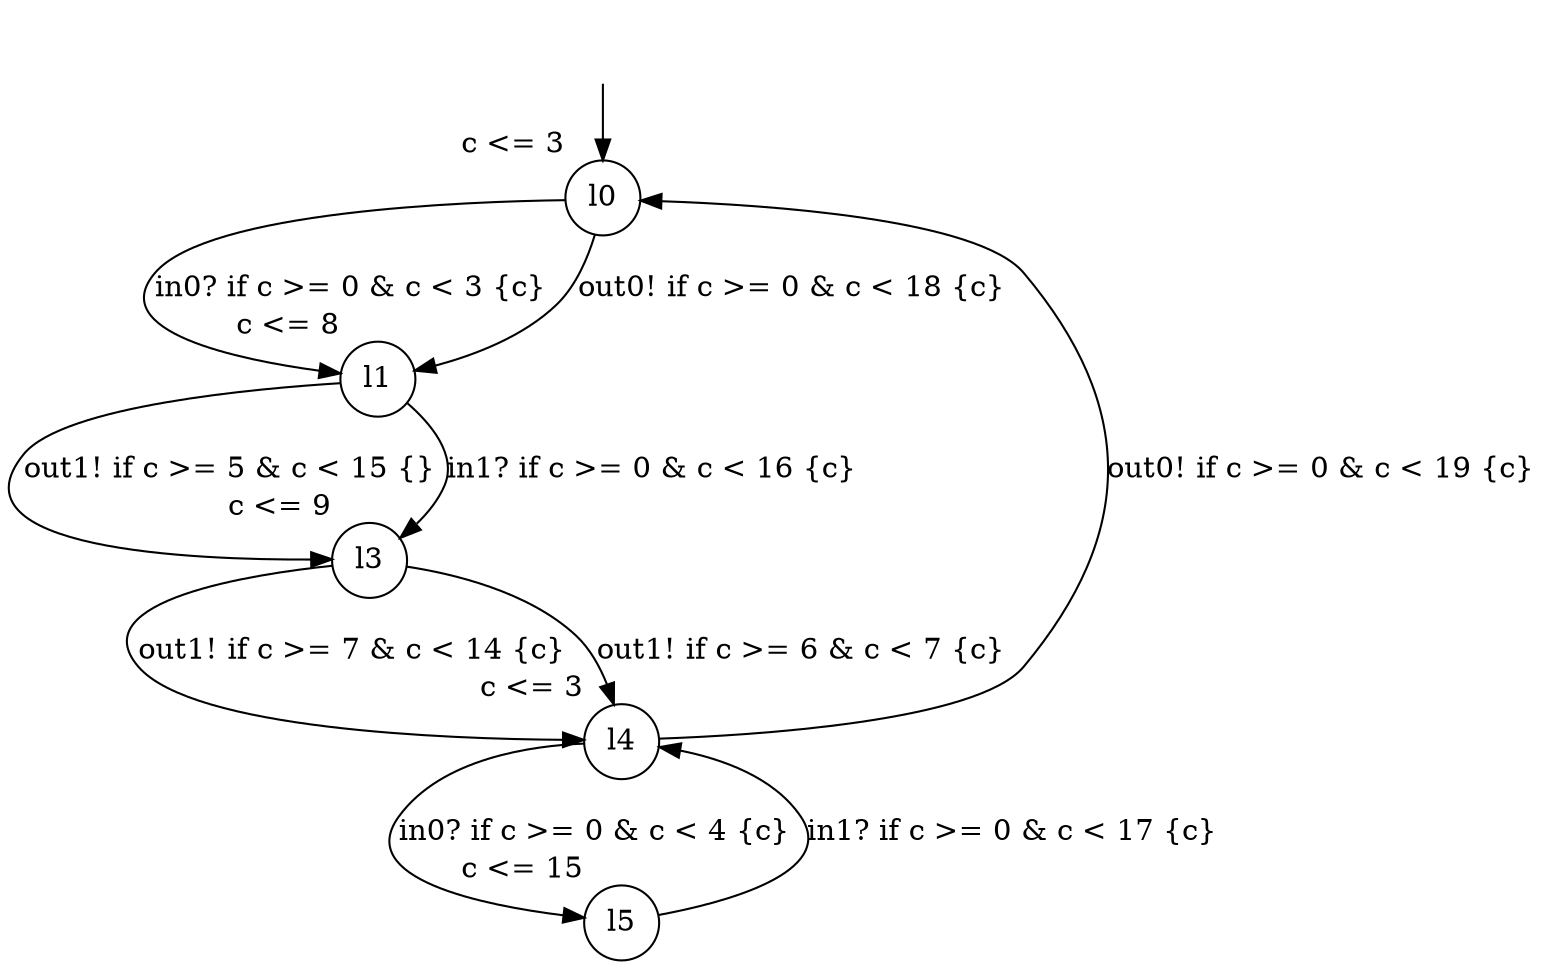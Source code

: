 digraph g {
__start0 [label="" shape="none"];
l0 [shape="circle" margin=0 label="l0", xlabel="c <= 3"];
l1 [shape="circle" margin=0 label="l1", xlabel="c <= 8"];
l3 [shape="circle" margin=0 label="l3", xlabel="c <= 9"];
l4 [shape="circle" margin=0 label="l4", xlabel="c <= 3"];
l5 [shape="circle" margin=0 label="l5", xlabel="c <= 15"];
l0 -> l1 [label="in0? if c >= 0 & c < 3 {c} "];
l0 -> l1 [label="out0! if c >= 0 & c < 18 {c} "];
l1 -> l3 [label="out1! if c >= 5 & c < 15 {} "];
l1 -> l3 [label="in1? if c >= 0 & c < 16 {c} "];
l3 -> l4 [label="out1! if c >= 7 & c < 14 {c} "];
l3 -> l4 [label="out1! if c >= 6 & c < 7 {c} "];
l4 -> l5 [label="in0? if c >= 0 & c < 4 {c} "];
l4 -> l0 [label="out0! if c >= 0 & c < 19 {c} "];
l5 -> l4 [label="in1? if c >= 0 & c < 17 {c} "];
__start0 -> l0;
}

